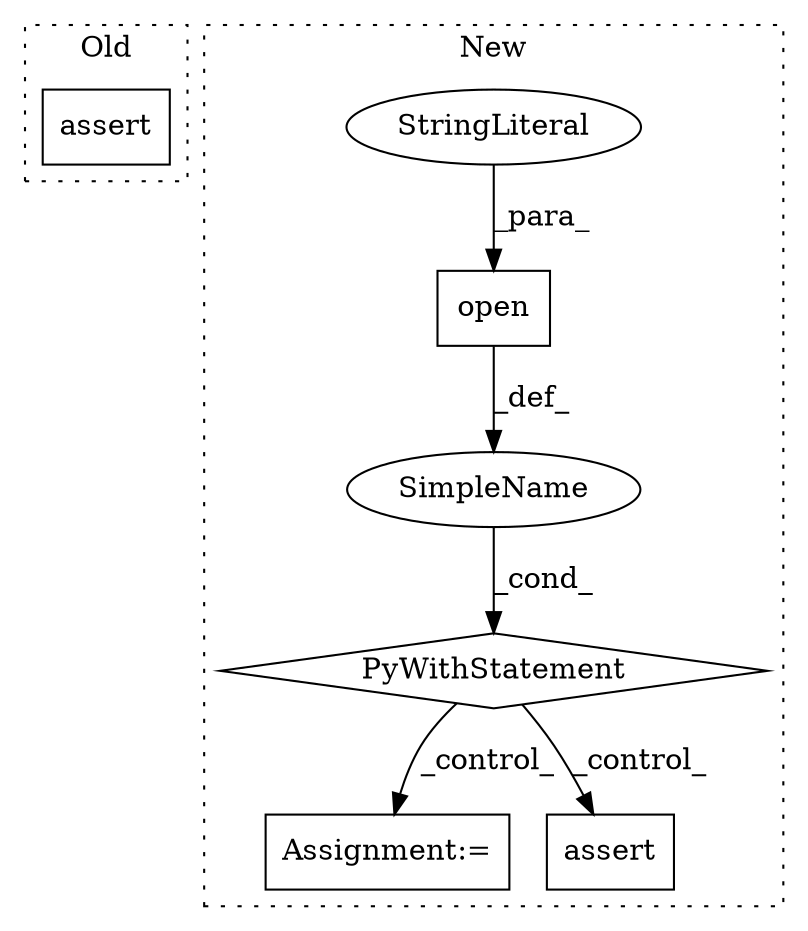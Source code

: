 digraph G {
subgraph cluster0 {
1 [label="assert" a="32" s="12935,12996" l="12,1" shape="box"];
label = "Old";
style="dotted";
}
subgraph cluster1 {
2 [label="open" a="32" s="13210,13224" l="5,1" shape="box"];
3 [label="Assignment:=" a="7" s="13242" l="3" shape="box"];
4 [label="SimpleName" a="42" s="" l="" shape="ellipse"];
5 [label="PyWithStatement" a="104" s="13200,13225" l="10,2" shape="diamond"];
6 [label="StringLiteral" a="45" s="13215" l="9" shape="ellipse"];
7 [label="assert" a="32" s="13260,13299" l="12,1" shape="box"];
label = "New";
style="dotted";
}
2 -> 4 [label="_def_"];
4 -> 5 [label="_cond_"];
5 -> 7 [label="_control_"];
5 -> 3 [label="_control_"];
6 -> 2 [label="_para_"];
}